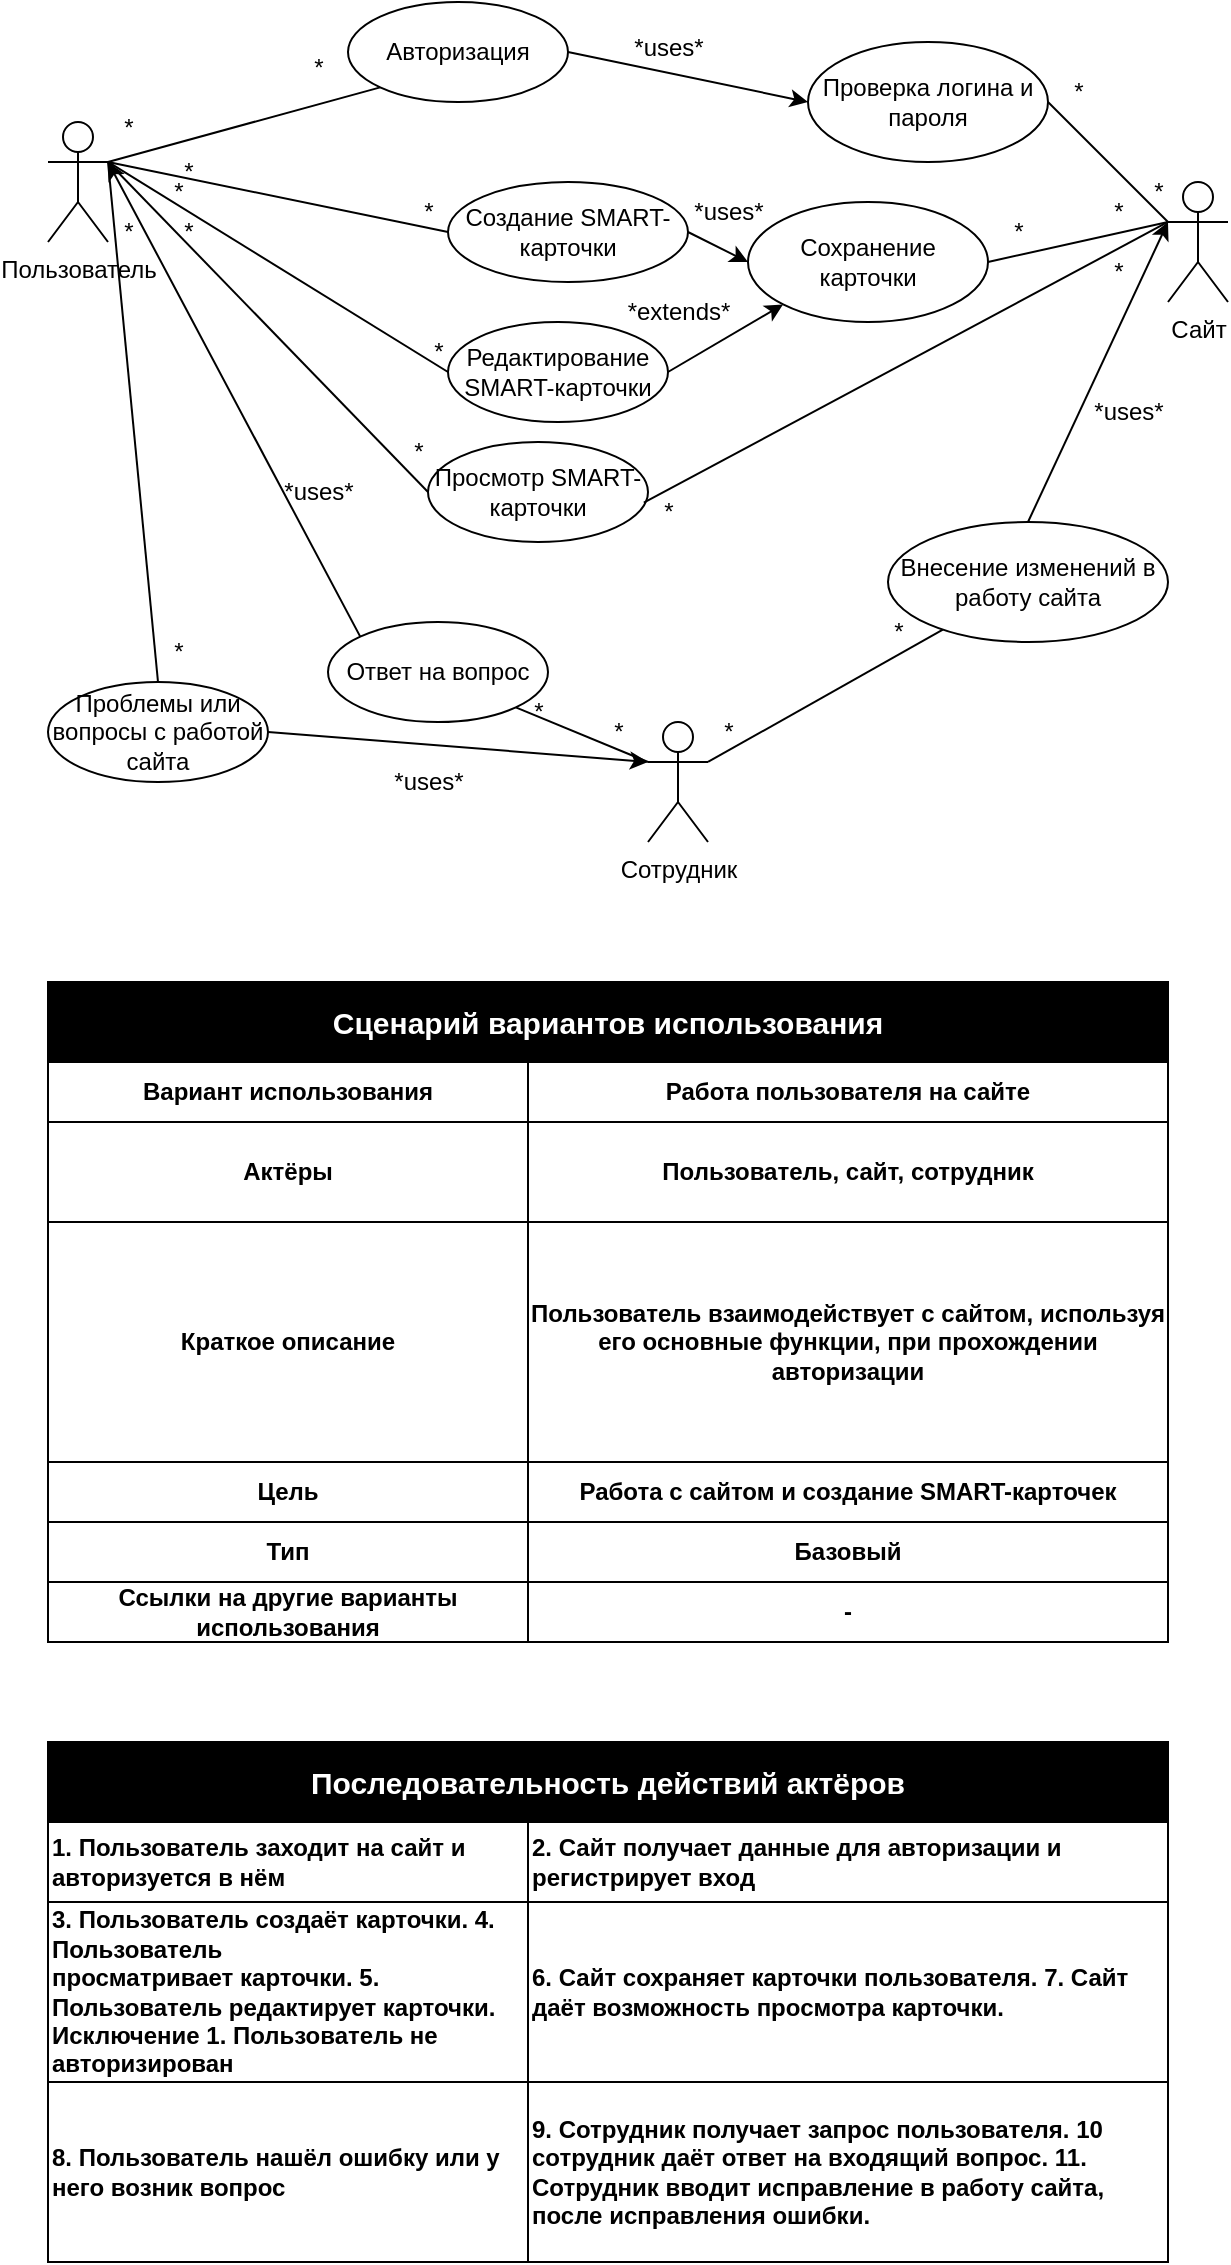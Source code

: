 <mxfile version="23.1.5" type="device">
  <diagram name="Страница — 1" id="qrabgDIQJSfKIPVOeTT3">
    <mxGraphModel dx="1050" dy="569" grid="1" gridSize="10" guides="1" tooltips="1" connect="1" arrows="1" fold="1" page="1" pageScale="1" pageWidth="827" pageHeight="1169" math="0" shadow="0">
      <root>
        <mxCell id="0" />
        <mxCell id="1" parent="0" />
        <mxCell id="lpF8U9KdTh0WCN1Ip5LB-14" style="edgeStyle=none;rounded=0;orthogonalLoop=1;jettySize=auto;html=1;exitX=1;exitY=0.333;exitDx=0;exitDy=0;exitPerimeter=0;entryX=0;entryY=1;entryDx=0;entryDy=0;endArrow=none;endFill=0;" edge="1" parent="1" source="lpF8U9KdTh0WCN1Ip5LB-1" target="lpF8U9KdTh0WCN1Ip5LB-3">
          <mxGeometry relative="1" as="geometry" />
        </mxCell>
        <mxCell id="lpF8U9KdTh0WCN1Ip5LB-21" style="edgeStyle=none;rounded=0;orthogonalLoop=1;jettySize=auto;html=1;exitX=1;exitY=0.333;exitDx=0;exitDy=0;exitPerimeter=0;entryX=0;entryY=0.5;entryDx=0;entryDy=0;endArrow=none;endFill=0;" edge="1" parent="1" source="lpF8U9KdTh0WCN1Ip5LB-1" target="lpF8U9KdTh0WCN1Ip5LB-2">
          <mxGeometry relative="1" as="geometry" />
        </mxCell>
        <mxCell id="lpF8U9KdTh0WCN1Ip5LB-22" style="edgeStyle=none;rounded=0;orthogonalLoop=1;jettySize=auto;html=1;exitX=1;exitY=0.333;exitDx=0;exitDy=0;exitPerimeter=0;entryX=0;entryY=0.5;entryDx=0;entryDy=0;endArrow=none;endFill=0;" edge="1" parent="1" source="lpF8U9KdTh0WCN1Ip5LB-1" target="lpF8U9KdTh0WCN1Ip5LB-5">
          <mxGeometry relative="1" as="geometry" />
        </mxCell>
        <mxCell id="lpF8U9KdTh0WCN1Ip5LB-23" style="edgeStyle=none;rounded=0;orthogonalLoop=1;jettySize=auto;html=1;exitX=1;exitY=0.333;exitDx=0;exitDy=0;exitPerimeter=0;entryX=0.5;entryY=0;entryDx=0;entryDy=0;endArrow=none;endFill=0;" edge="1" parent="1" source="lpF8U9KdTh0WCN1Ip5LB-1" target="lpF8U9KdTh0WCN1Ip5LB-10">
          <mxGeometry relative="1" as="geometry" />
        </mxCell>
        <mxCell id="lpF8U9KdTh0WCN1Ip5LB-31" style="edgeStyle=none;rounded=0;orthogonalLoop=1;jettySize=auto;html=1;exitX=1;exitY=0.333;exitDx=0;exitDy=0;exitPerimeter=0;entryX=0;entryY=0.5;entryDx=0;entryDy=0;endArrow=none;endFill=0;" edge="1" parent="1" source="lpF8U9KdTh0WCN1Ip5LB-1" target="lpF8U9KdTh0WCN1Ip5LB-30">
          <mxGeometry relative="1" as="geometry" />
        </mxCell>
        <mxCell id="lpF8U9KdTh0WCN1Ip5LB-1" value="Пользователь" style="shape=umlActor;verticalLabelPosition=bottom;verticalAlign=top;html=1;" vertex="1" parent="1">
          <mxGeometry x="70" y="120" width="30" height="60" as="geometry" />
        </mxCell>
        <mxCell id="lpF8U9KdTh0WCN1Ip5LB-20" style="edgeStyle=none;rounded=0;orthogonalLoop=1;jettySize=auto;html=1;exitX=1;exitY=0.5;exitDx=0;exitDy=0;entryX=0;entryY=0.5;entryDx=0;entryDy=0;" edge="1" parent="1" source="lpF8U9KdTh0WCN1Ip5LB-2" target="lpF8U9KdTh0WCN1Ip5LB-8">
          <mxGeometry relative="1" as="geometry" />
        </mxCell>
        <mxCell id="lpF8U9KdTh0WCN1Ip5LB-2" value="Создание SMART-карточки" style="ellipse;whiteSpace=wrap;html=1;" vertex="1" parent="1">
          <mxGeometry x="270" y="150" width="120" height="50" as="geometry" />
        </mxCell>
        <mxCell id="lpF8U9KdTh0WCN1Ip5LB-15" style="edgeStyle=none;rounded=0;orthogonalLoop=1;jettySize=auto;html=1;exitX=1;exitY=0.5;exitDx=0;exitDy=0;entryX=0;entryY=0.5;entryDx=0;entryDy=0;" edge="1" parent="1" source="lpF8U9KdTh0WCN1Ip5LB-3" target="lpF8U9KdTh0WCN1Ip5LB-7">
          <mxGeometry relative="1" as="geometry" />
        </mxCell>
        <mxCell id="lpF8U9KdTh0WCN1Ip5LB-3" value="Авторизация" style="ellipse;whiteSpace=wrap;html=1;" vertex="1" parent="1">
          <mxGeometry x="220" y="60" width="110" height="50" as="geometry" />
        </mxCell>
        <mxCell id="lpF8U9KdTh0WCN1Ip5LB-29" style="edgeStyle=none;rounded=0;orthogonalLoop=1;jettySize=auto;html=1;exitX=1;exitY=0.5;exitDx=0;exitDy=0;entryX=0;entryY=1;entryDx=0;entryDy=0;" edge="1" parent="1" source="lpF8U9KdTh0WCN1Ip5LB-5" target="lpF8U9KdTh0WCN1Ip5LB-8">
          <mxGeometry relative="1" as="geometry" />
        </mxCell>
        <mxCell id="lpF8U9KdTh0WCN1Ip5LB-5" value="Редактирование SMART-карточки" style="ellipse;whiteSpace=wrap;html=1;" vertex="1" parent="1">
          <mxGeometry x="270" y="220" width="110" height="50" as="geometry" />
        </mxCell>
        <mxCell id="lpF8U9KdTh0WCN1Ip5LB-16" style="edgeStyle=none;rounded=0;orthogonalLoop=1;jettySize=auto;html=1;exitX=0;exitY=0.333;exitDx=0;exitDy=0;exitPerimeter=0;entryX=1;entryY=0.5;entryDx=0;entryDy=0;endArrow=none;endFill=0;" edge="1" parent="1" source="lpF8U9KdTh0WCN1Ip5LB-6" target="lpF8U9KdTh0WCN1Ip5LB-7">
          <mxGeometry relative="1" as="geometry" />
        </mxCell>
        <mxCell id="lpF8U9KdTh0WCN1Ip5LB-19" style="edgeStyle=none;rounded=0;orthogonalLoop=1;jettySize=auto;html=1;exitX=0;exitY=0.333;exitDx=0;exitDy=0;exitPerimeter=0;entryX=1;entryY=0.5;entryDx=0;entryDy=0;endArrow=none;endFill=0;" edge="1" parent="1" source="lpF8U9KdTh0WCN1Ip5LB-6" target="lpF8U9KdTh0WCN1Ip5LB-8">
          <mxGeometry relative="1" as="geometry" />
        </mxCell>
        <mxCell id="lpF8U9KdTh0WCN1Ip5LB-6" value="Сайт" style="shape=umlActor;verticalLabelPosition=bottom;verticalAlign=top;html=1;" vertex="1" parent="1">
          <mxGeometry x="630" y="150" width="30" height="60" as="geometry" />
        </mxCell>
        <mxCell id="lpF8U9KdTh0WCN1Ip5LB-7" value="Проверка логина и пароля" style="ellipse;whiteSpace=wrap;html=1;" vertex="1" parent="1">
          <mxGeometry x="450" y="80" width="120" height="60" as="geometry" />
        </mxCell>
        <mxCell id="lpF8U9KdTh0WCN1Ip5LB-8" value="Сохранение карточки" style="ellipse;whiteSpace=wrap;html=1;" vertex="1" parent="1">
          <mxGeometry x="420" y="160" width="120" height="60" as="geometry" />
        </mxCell>
        <mxCell id="lpF8U9KdTh0WCN1Ip5LB-18" style="edgeStyle=none;rounded=0;orthogonalLoop=1;jettySize=auto;html=1;exitX=1;exitY=0.333;exitDx=0;exitDy=0;exitPerimeter=0;endArrow=none;endFill=0;" edge="1" parent="1" source="lpF8U9KdTh0WCN1Ip5LB-9" target="lpF8U9KdTh0WCN1Ip5LB-12">
          <mxGeometry relative="1" as="geometry" />
        </mxCell>
        <mxCell id="lpF8U9KdTh0WCN1Ip5LB-9" value="Сотрудник" style="shape=umlActor;verticalLabelPosition=bottom;verticalAlign=top;html=1;" vertex="1" parent="1">
          <mxGeometry x="370" y="420" width="30" height="60" as="geometry" />
        </mxCell>
        <mxCell id="lpF8U9KdTh0WCN1Ip5LB-10" value="Проблемы или вопросы с работой сайта" style="ellipse;whiteSpace=wrap;html=1;" vertex="1" parent="1">
          <mxGeometry x="70" y="400" width="110" height="50" as="geometry" />
        </mxCell>
        <mxCell id="lpF8U9KdTh0WCN1Ip5LB-24" style="edgeStyle=none;rounded=0;orthogonalLoop=1;jettySize=auto;html=1;exitX=0;exitY=0;exitDx=0;exitDy=0;" edge="1" parent="1" source="lpF8U9KdTh0WCN1Ip5LB-11">
          <mxGeometry relative="1" as="geometry">
            <mxPoint x="100" y="140" as="targetPoint" />
          </mxGeometry>
        </mxCell>
        <mxCell id="lpF8U9KdTh0WCN1Ip5LB-11" value="Ответ на вопрос" style="ellipse;whiteSpace=wrap;html=1;" vertex="1" parent="1">
          <mxGeometry x="210" y="370" width="110" height="50" as="geometry" />
        </mxCell>
        <mxCell id="lpF8U9KdTh0WCN1Ip5LB-12" value="Внесение изменений в работу сайта" style="ellipse;whiteSpace=wrap;html=1;" vertex="1" parent="1">
          <mxGeometry x="490" y="320" width="140" height="60" as="geometry" />
        </mxCell>
        <mxCell id="lpF8U9KdTh0WCN1Ip5LB-17" style="edgeStyle=none;rounded=0;orthogonalLoop=1;jettySize=auto;html=1;exitX=0.5;exitY=0;exitDx=0;exitDy=0;entryX=0;entryY=0.333;entryDx=0;entryDy=0;entryPerimeter=0;" edge="1" parent="1" source="lpF8U9KdTh0WCN1Ip5LB-12" target="lpF8U9KdTh0WCN1Ip5LB-6">
          <mxGeometry relative="1" as="geometry" />
        </mxCell>
        <mxCell id="lpF8U9KdTh0WCN1Ip5LB-25" style="edgeStyle=none;rounded=0;orthogonalLoop=1;jettySize=auto;html=1;exitX=1;exitY=1;exitDx=0;exitDy=0;entryX=0;entryY=0.333;entryDx=0;entryDy=0;entryPerimeter=0;endArrow=none;endFill=0;" edge="1" parent="1" source="lpF8U9KdTh0WCN1Ip5LB-11" target="lpF8U9KdTh0WCN1Ip5LB-9">
          <mxGeometry relative="1" as="geometry" />
        </mxCell>
        <mxCell id="lpF8U9KdTh0WCN1Ip5LB-26" style="edgeStyle=none;rounded=0;orthogonalLoop=1;jettySize=auto;html=1;exitX=1;exitY=0.5;exitDx=0;exitDy=0;entryX=0;entryY=0.333;entryDx=0;entryDy=0;entryPerimeter=0;" edge="1" parent="1" source="lpF8U9KdTh0WCN1Ip5LB-10" target="lpF8U9KdTh0WCN1Ip5LB-9">
          <mxGeometry relative="1" as="geometry" />
        </mxCell>
        <mxCell id="lpF8U9KdTh0WCN1Ip5LB-27" value="*uses*" style="text;html=1;align=center;verticalAlign=middle;resizable=0;points=[];autosize=1;strokeColor=none;fillColor=none;" vertex="1" parent="1">
          <mxGeometry x="350" y="68" width="60" height="30" as="geometry" />
        </mxCell>
        <mxCell id="lpF8U9KdTh0WCN1Ip5LB-28" value="*uses*" style="text;html=1;align=center;verticalAlign=middle;resizable=0;points=[];autosize=1;strokeColor=none;fillColor=none;" vertex="1" parent="1">
          <mxGeometry x="380" y="150" width="60" height="30" as="geometry" />
        </mxCell>
        <mxCell id="lpF8U9KdTh0WCN1Ip5LB-30" value="Просмотр SMART-карточки" style="ellipse;whiteSpace=wrap;html=1;" vertex="1" parent="1">
          <mxGeometry x="260" y="280" width="110" height="50" as="geometry" />
        </mxCell>
        <mxCell id="lpF8U9KdTh0WCN1Ip5LB-32" style="edgeStyle=none;rounded=0;orthogonalLoop=1;jettySize=auto;html=1;exitX=0;exitY=0.333;exitDx=0;exitDy=0;exitPerimeter=0;entryX=0.981;entryY=0.607;entryDx=0;entryDy=0;entryPerimeter=0;endArrow=none;endFill=0;" edge="1" parent="1" source="lpF8U9KdTh0WCN1Ip5LB-6" target="lpF8U9KdTh0WCN1Ip5LB-30">
          <mxGeometry relative="1" as="geometry" />
        </mxCell>
        <mxCell id="lpF8U9KdTh0WCN1Ip5LB-33" value="*extends*" style="text;html=1;align=center;verticalAlign=middle;resizable=0;points=[];autosize=1;strokeColor=none;fillColor=none;" vertex="1" parent="1">
          <mxGeometry x="350" y="200" width="70" height="30" as="geometry" />
        </mxCell>
        <mxCell id="lpF8U9KdTh0WCN1Ip5LB-34" value="*" style="text;html=1;align=center;verticalAlign=middle;resizable=0;points=[];autosize=1;strokeColor=none;fillColor=none;" vertex="1" parent="1">
          <mxGeometry x="95" y="108" width="30" height="30" as="geometry" />
        </mxCell>
        <mxCell id="lpF8U9KdTh0WCN1Ip5LB-35" value="*" style="text;html=1;align=center;verticalAlign=middle;resizable=0;points=[];autosize=1;strokeColor=none;fillColor=none;" vertex="1" parent="1">
          <mxGeometry x="190" y="78" width="30" height="30" as="geometry" />
        </mxCell>
        <mxCell id="lpF8U9KdTh0WCN1Ip5LB-36" value="*" style="text;html=1;align=center;verticalAlign=middle;resizable=0;points=[];autosize=1;strokeColor=none;fillColor=none;" vertex="1" parent="1">
          <mxGeometry x="570" y="90" width="30" height="30" as="geometry" />
        </mxCell>
        <mxCell id="lpF8U9KdTh0WCN1Ip5LB-37" value="*" style="text;html=1;align=center;verticalAlign=middle;resizable=0;points=[];autosize=1;strokeColor=none;fillColor=none;" vertex="1" parent="1">
          <mxGeometry x="610" y="140" width="30" height="30" as="geometry" />
        </mxCell>
        <mxCell id="lpF8U9KdTh0WCN1Ip5LB-38" value="*uses*" style="text;html=1;align=center;verticalAlign=middle;resizable=0;points=[];autosize=1;strokeColor=none;fillColor=none;" vertex="1" parent="1">
          <mxGeometry x="580" y="250" width="60" height="30" as="geometry" />
        </mxCell>
        <mxCell id="lpF8U9KdTh0WCN1Ip5LB-39" value="*uses*" style="text;html=1;align=center;verticalAlign=middle;resizable=0;points=[];autosize=1;strokeColor=none;fillColor=none;" vertex="1" parent="1">
          <mxGeometry x="230" y="435" width="60" height="30" as="geometry" />
        </mxCell>
        <mxCell id="lpF8U9KdTh0WCN1Ip5LB-40" value="*uses*" style="text;html=1;align=center;verticalAlign=middle;resizable=0;points=[];autosize=1;strokeColor=none;fillColor=none;" vertex="1" parent="1">
          <mxGeometry x="175" y="290" width="60" height="30" as="geometry" />
        </mxCell>
        <mxCell id="lpF8U9KdTh0WCN1Ip5LB-41" value="*" style="text;html=1;align=center;verticalAlign=middle;resizable=0;points=[];autosize=1;strokeColor=none;fillColor=none;" vertex="1" parent="1">
          <mxGeometry x="125" y="130" width="30" height="30" as="geometry" />
        </mxCell>
        <mxCell id="lpF8U9KdTh0WCN1Ip5LB-42" value="*" style="text;html=1;align=center;verticalAlign=middle;resizable=0;points=[];autosize=1;strokeColor=none;fillColor=none;" vertex="1" parent="1">
          <mxGeometry x="245" y="150" width="30" height="30" as="geometry" />
        </mxCell>
        <mxCell id="lpF8U9KdTh0WCN1Ip5LB-43" value="*" style="text;html=1;align=center;verticalAlign=middle;resizable=0;points=[];autosize=1;strokeColor=none;fillColor=none;" vertex="1" parent="1">
          <mxGeometry x="250" y="220" width="30" height="30" as="geometry" />
        </mxCell>
        <mxCell id="lpF8U9KdTh0WCN1Ip5LB-44" value="*" style="text;html=1;align=center;verticalAlign=middle;resizable=0;points=[];autosize=1;strokeColor=none;fillColor=none;" vertex="1" parent="1">
          <mxGeometry x="120" y="140" width="30" height="30" as="geometry" />
        </mxCell>
        <mxCell id="lpF8U9KdTh0WCN1Ip5LB-45" value="*" style="text;html=1;align=center;verticalAlign=middle;resizable=0;points=[];autosize=1;strokeColor=none;fillColor=none;" vertex="1" parent="1">
          <mxGeometry x="125" y="160" width="30" height="30" as="geometry" />
        </mxCell>
        <mxCell id="lpF8U9KdTh0WCN1Ip5LB-46" value="*" style="text;html=1;align=center;verticalAlign=middle;resizable=0;points=[];autosize=1;strokeColor=none;fillColor=none;" vertex="1" parent="1">
          <mxGeometry x="240" y="270" width="30" height="30" as="geometry" />
        </mxCell>
        <mxCell id="lpF8U9KdTh0WCN1Ip5LB-47" value="*" style="text;html=1;align=center;verticalAlign=middle;resizable=0;points=[];autosize=1;strokeColor=none;fillColor=none;" vertex="1" parent="1">
          <mxGeometry x="95" y="160" width="30" height="30" as="geometry" />
        </mxCell>
        <mxCell id="lpF8U9KdTh0WCN1Ip5LB-48" value="*" style="text;html=1;align=center;verticalAlign=middle;resizable=0;points=[];autosize=1;strokeColor=none;fillColor=none;" vertex="1" parent="1">
          <mxGeometry x="120" y="370" width="30" height="30" as="geometry" />
        </mxCell>
        <mxCell id="lpF8U9KdTh0WCN1Ip5LB-49" value="*" style="text;html=1;align=center;verticalAlign=middle;resizable=0;points=[];autosize=1;strokeColor=none;fillColor=none;" vertex="1" parent="1">
          <mxGeometry x="300" y="400" width="30" height="30" as="geometry" />
        </mxCell>
        <mxCell id="lpF8U9KdTh0WCN1Ip5LB-50" value="*" style="text;html=1;align=center;verticalAlign=middle;resizable=0;points=[];autosize=1;strokeColor=none;fillColor=none;" vertex="1" parent="1">
          <mxGeometry x="340" y="410" width="30" height="30" as="geometry" />
        </mxCell>
        <mxCell id="lpF8U9KdTh0WCN1Ip5LB-51" value="*" style="text;html=1;align=center;verticalAlign=middle;resizable=0;points=[];autosize=1;strokeColor=none;fillColor=none;" vertex="1" parent="1">
          <mxGeometry x="395" y="410" width="30" height="30" as="geometry" />
        </mxCell>
        <mxCell id="lpF8U9KdTh0WCN1Ip5LB-52" value="*" style="text;html=1;align=center;verticalAlign=middle;resizable=0;points=[];autosize=1;strokeColor=none;fillColor=none;" vertex="1" parent="1">
          <mxGeometry x="480" y="360" width="30" height="30" as="geometry" />
        </mxCell>
        <mxCell id="lpF8U9KdTh0WCN1Ip5LB-53" value="*" style="text;html=1;align=center;verticalAlign=middle;resizable=0;points=[];autosize=1;strokeColor=none;fillColor=none;" vertex="1" parent="1">
          <mxGeometry x="365" y="300" width="30" height="30" as="geometry" />
        </mxCell>
        <mxCell id="lpF8U9KdTh0WCN1Ip5LB-54" value="*" style="text;html=1;align=center;verticalAlign=middle;resizable=0;points=[];autosize=1;strokeColor=none;fillColor=none;" vertex="1" parent="1">
          <mxGeometry x="590" y="180" width="30" height="30" as="geometry" />
        </mxCell>
        <mxCell id="lpF8U9KdTh0WCN1Ip5LB-56" value="*" style="text;html=1;align=center;verticalAlign=middle;resizable=0;points=[];autosize=1;strokeColor=none;fillColor=none;" vertex="1" parent="1">
          <mxGeometry x="540" y="160" width="30" height="30" as="geometry" />
        </mxCell>
        <mxCell id="lpF8U9KdTh0WCN1Ip5LB-57" value="*" style="text;html=1;align=center;verticalAlign=middle;resizable=0;points=[];autosize=1;strokeColor=none;fillColor=none;" vertex="1" parent="1">
          <mxGeometry x="590" y="150" width="30" height="30" as="geometry" />
        </mxCell>
        <mxCell id="lpF8U9KdTh0WCN1Ip5LB-73" value="&lt;font style=&quot;font-size: 15px;&quot;&gt;Последовательность действий актёров&lt;/font&gt;" style="rounded=0;whiteSpace=wrap;html=1;fontStyle=1;fontColor=#FFFFFF;labelBackgroundColor=none;fillColor=#000000;" vertex="1" parent="1">
          <mxGeometry x="70" y="930" width="560" height="40" as="geometry" />
        </mxCell>
        <mxCell id="lpF8U9KdTh0WCN1Ip5LB-74" value="&lt;b&gt;1. Пользователь заходит на сайт и авторизуется&amp;nbsp;в нём&lt;/b&gt;" style="rounded=0;whiteSpace=wrap;html=1;align=left;" vertex="1" parent="1">
          <mxGeometry x="70" y="970" width="240" height="40" as="geometry" />
        </mxCell>
        <mxCell id="lpF8U9KdTh0WCN1Ip5LB-75" value="&lt;b&gt;2. Сайт получает данные для авторизации и регистрирует вход&lt;/b&gt;" style="rounded=0;whiteSpace=wrap;html=1;align=left;" vertex="1" parent="1">
          <mxGeometry x="310" y="970" width="320" height="40" as="geometry" />
        </mxCell>
        <mxCell id="lpF8U9KdTh0WCN1Ip5LB-87" value="" style="group" vertex="1" connectable="0" parent="1">
          <mxGeometry x="70" y="550" width="560" height="330" as="geometry" />
        </mxCell>
        <mxCell id="lpF8U9KdTh0WCN1Ip5LB-59" value="&lt;font style=&quot;font-size: 15px;&quot;&gt;Сценарий вариантов использования&lt;/font&gt;" style="rounded=0;whiteSpace=wrap;html=1;fontStyle=1;fontColor=#FFFFFF;labelBackgroundColor=none;fillColor=#000000;" vertex="1" parent="lpF8U9KdTh0WCN1Ip5LB-87">
          <mxGeometry width="560" height="40" as="geometry" />
        </mxCell>
        <mxCell id="lpF8U9KdTh0WCN1Ip5LB-60" value="&lt;b&gt;Вариант использования&lt;/b&gt;" style="rounded=0;whiteSpace=wrap;html=1;" vertex="1" parent="lpF8U9KdTh0WCN1Ip5LB-87">
          <mxGeometry y="40" width="240" height="30" as="geometry" />
        </mxCell>
        <mxCell id="lpF8U9KdTh0WCN1Ip5LB-61" value="&lt;b&gt;Работа пользователя на сайте&lt;/b&gt;" style="rounded=0;whiteSpace=wrap;html=1;" vertex="1" parent="lpF8U9KdTh0WCN1Ip5LB-87">
          <mxGeometry x="240" y="40" width="320" height="30" as="geometry" />
        </mxCell>
        <mxCell id="lpF8U9KdTh0WCN1Ip5LB-62" value="&lt;b&gt;Актёры&lt;/b&gt;" style="rounded=0;whiteSpace=wrap;html=1;" vertex="1" parent="lpF8U9KdTh0WCN1Ip5LB-87">
          <mxGeometry y="70" width="240" height="50" as="geometry" />
        </mxCell>
        <mxCell id="lpF8U9KdTh0WCN1Ip5LB-63" value="&lt;b&gt;Краткое описание&lt;/b&gt;" style="rounded=0;whiteSpace=wrap;html=1;" vertex="1" parent="lpF8U9KdTh0WCN1Ip5LB-87">
          <mxGeometry y="120" width="240" height="120" as="geometry" />
        </mxCell>
        <mxCell id="lpF8U9KdTh0WCN1Ip5LB-64" value="&lt;b&gt;Цель&lt;/b&gt;" style="rounded=0;whiteSpace=wrap;html=1;" vertex="1" parent="lpF8U9KdTh0WCN1Ip5LB-87">
          <mxGeometry y="240" width="240" height="30" as="geometry" />
        </mxCell>
        <mxCell id="lpF8U9KdTh0WCN1Ip5LB-65" value="&lt;b&gt;Тип&lt;/b&gt;" style="rounded=0;whiteSpace=wrap;html=1;" vertex="1" parent="lpF8U9KdTh0WCN1Ip5LB-87">
          <mxGeometry y="270" width="240" height="30" as="geometry" />
        </mxCell>
        <mxCell id="lpF8U9KdTh0WCN1Ip5LB-66" value="&lt;b&gt;Ссылки на другие варианты использования&lt;/b&gt;" style="rounded=0;whiteSpace=wrap;html=1;" vertex="1" parent="lpF8U9KdTh0WCN1Ip5LB-87">
          <mxGeometry y="300" width="240" height="30" as="geometry" />
        </mxCell>
        <mxCell id="lpF8U9KdTh0WCN1Ip5LB-68" value="" style="edgeStyle=none;rounded=0;orthogonalLoop=1;jettySize=auto;html=1;" edge="1" parent="lpF8U9KdTh0WCN1Ip5LB-87" source="lpF8U9KdTh0WCN1Ip5LB-67" target="lpF8U9KdTh0WCN1Ip5LB-61">
          <mxGeometry relative="1" as="geometry" />
        </mxCell>
        <mxCell id="lpF8U9KdTh0WCN1Ip5LB-67" value="&lt;b&gt;Пользователь, сайт, сотрудник&lt;/b&gt;" style="rounded=0;whiteSpace=wrap;html=1;" vertex="1" parent="lpF8U9KdTh0WCN1Ip5LB-87">
          <mxGeometry x="240" y="70" width="320" height="50" as="geometry" />
        </mxCell>
        <mxCell id="lpF8U9KdTh0WCN1Ip5LB-69" value="&lt;b&gt;Пользователь взаимодействует&amp;nbsp;с сайтом, используя его основные функции, при прохождении авторизации&lt;/b&gt;" style="rounded=0;whiteSpace=wrap;html=1;" vertex="1" parent="lpF8U9KdTh0WCN1Ip5LB-87">
          <mxGeometry x="240" y="120" width="320" height="120" as="geometry" />
        </mxCell>
        <mxCell id="lpF8U9KdTh0WCN1Ip5LB-70" value="&lt;b&gt;Работа с сайтом и создание SMART-карточек&lt;/b&gt;" style="rounded=0;whiteSpace=wrap;html=1;" vertex="1" parent="lpF8U9KdTh0WCN1Ip5LB-87">
          <mxGeometry x="240" y="240" width="320" height="30" as="geometry" />
        </mxCell>
        <mxCell id="lpF8U9KdTh0WCN1Ip5LB-71" value="&lt;b&gt;Базовый&lt;/b&gt;" style="rounded=0;whiteSpace=wrap;html=1;" vertex="1" parent="lpF8U9KdTh0WCN1Ip5LB-87">
          <mxGeometry x="240" y="270" width="320" height="30" as="geometry" />
        </mxCell>
        <mxCell id="lpF8U9KdTh0WCN1Ip5LB-72" value="&lt;b&gt;-&lt;/b&gt;" style="rounded=0;whiteSpace=wrap;html=1;" vertex="1" parent="lpF8U9KdTh0WCN1Ip5LB-87">
          <mxGeometry x="240" y="300" width="320" height="30" as="geometry" />
        </mxCell>
        <mxCell id="lpF8U9KdTh0WCN1Ip5LB-88" value="&lt;b&gt;3. Пользователь создаёт карточки. 4. Пользователь просматривает&amp;nbsp;карточки. 5. Пользователь редактирует карточки.&lt;/b&gt;&lt;br&gt;&lt;b&gt;Исключение 1. Пользователь&amp;nbsp;не авторизирован&lt;/b&gt;" style="rounded=0;whiteSpace=wrap;html=1;align=left;" vertex="1" parent="1">
          <mxGeometry x="70" y="1010" width="240" height="90" as="geometry" />
        </mxCell>
        <mxCell id="lpF8U9KdTh0WCN1Ip5LB-89" value="&lt;b&gt;6. Сайт сохраняет карточки пользователя. 7. Сайт даёт возможность просмотра карточки.&lt;/b&gt;" style="rounded=0;whiteSpace=wrap;html=1;align=left;" vertex="1" parent="1">
          <mxGeometry x="310" y="1010" width="320" height="90" as="geometry" />
        </mxCell>
        <mxCell id="lpF8U9KdTh0WCN1Ip5LB-90" value="&lt;b&gt;8. Пользователь&amp;nbsp;нашёл ошибку или у него возник вопрос&lt;/b&gt;" style="rounded=0;whiteSpace=wrap;html=1;align=left;" vertex="1" parent="1">
          <mxGeometry x="70" y="1100" width="240" height="90" as="geometry" />
        </mxCell>
        <mxCell id="lpF8U9KdTh0WCN1Ip5LB-91" value="&lt;b&gt;9. Сотрудник получает запрос пользователя. 10 сотрудник даёт ответ на входящий вопрос. 11. Сотрудник вводит исправление в работу сайта, после исправления ошибки.&lt;br&gt;&lt;/b&gt;" style="rounded=0;whiteSpace=wrap;html=1;align=left;" vertex="1" parent="1">
          <mxGeometry x="310" y="1100" width="320" height="90" as="geometry" />
        </mxCell>
      </root>
    </mxGraphModel>
  </diagram>
</mxfile>
